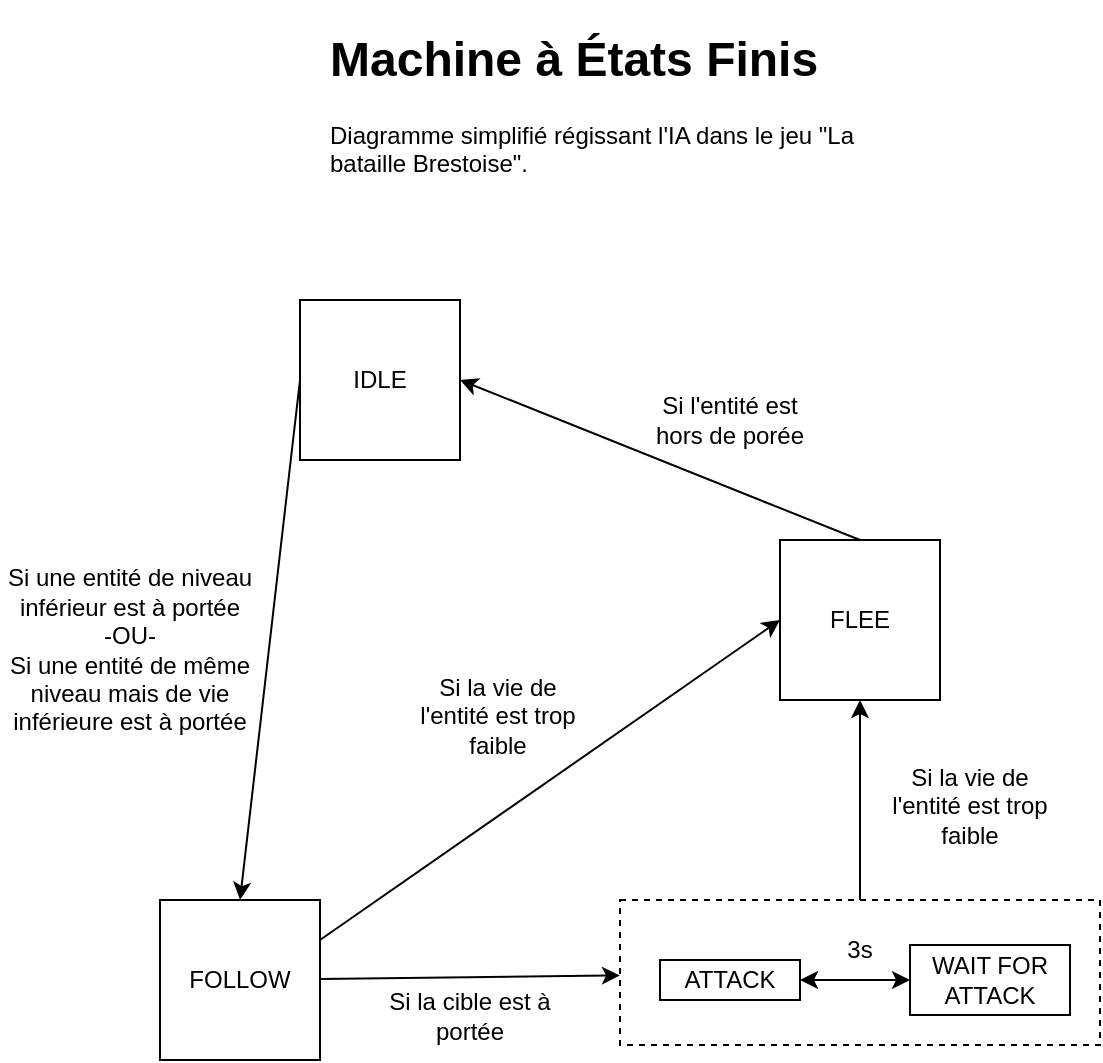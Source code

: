 <mxfile version="13.1.3">
    <diagram id="gc8rO6NBskWvziaDywRs" name="Page-1">
        <mxGraphModel dx="948" dy="530" grid="1" gridSize="10" guides="1" tooltips="1" connect="1" arrows="1" fold="1" page="1" pageScale="1" pageWidth="827" pageHeight="1169" math="0" shadow="0">
            <root>
                <mxCell id="0"/>
                <mxCell id="1" parent="0"/>
                <mxCell id="XBtnYQ4Ljbl5P8EdUtOO-1" value="&lt;div&gt;IDLE&lt;/div&gt;" style="whiteSpace=wrap;html=1;aspect=fixed;" parent="1" vertex="1">
                    <mxGeometry x="270" y="220" width="80" height="80" as="geometry"/>
                </mxCell>
                <mxCell id="XBtnYQ4Ljbl5P8EdUtOO-2" value="FOLLOW" style="whiteSpace=wrap;html=1;aspect=fixed;" parent="1" vertex="1">
                    <mxGeometry x="200" y="520" width="80" height="80" as="geometry"/>
                </mxCell>
                <mxCell id="XBtnYQ4Ljbl5P8EdUtOO-4" value="FLEE" style="whiteSpace=wrap;html=1;aspect=fixed;" parent="1" vertex="1">
                    <mxGeometry x="510" y="340" width="80" height="80" as="geometry"/>
                </mxCell>
                <mxCell id="XBtnYQ4Ljbl5P8EdUtOO-6" value="" style="endArrow=classic;html=1;exitX=0;exitY=0.5;exitDx=0;exitDy=0;entryX=0.5;entryY=0;entryDx=0;entryDy=0;" parent="1" source="XBtnYQ4Ljbl5P8EdUtOO-1" target="XBtnYQ4Ljbl5P8EdUtOO-2" edge="1">
                    <mxGeometry width="50" height="50" relative="1" as="geometry">
                        <mxPoint x="390" y="420" as="sourcePoint"/>
                        <mxPoint x="440" y="370" as="targetPoint"/>
                    </mxGeometry>
                </mxCell>
                <mxCell id="XBtnYQ4Ljbl5P8EdUtOO-7" value="" style="endArrow=classic;html=1;" parent="1" source="XBtnYQ4Ljbl5P8EdUtOO-2" target="12" edge="1">
                    <mxGeometry width="50" height="50" relative="1" as="geometry">
                        <mxPoint x="250" y="530" as="sourcePoint"/>
                        <mxPoint x="470" y="560" as="targetPoint"/>
                    </mxGeometry>
                </mxCell>
                <mxCell id="XBtnYQ4Ljbl5P8EdUtOO-8" value="" style="endArrow=classic;html=1;exitX=1;exitY=0.25;exitDx=0;exitDy=0;entryX=0;entryY=0.5;entryDx=0;entryDy=0;" parent="1" source="XBtnYQ4Ljbl5P8EdUtOO-2" target="XBtnYQ4Ljbl5P8EdUtOO-4" edge="1">
                    <mxGeometry width="50" height="50" relative="1" as="geometry">
                        <mxPoint x="390" y="420" as="sourcePoint"/>
                        <mxPoint x="440" y="370" as="targetPoint"/>
                    </mxGeometry>
                </mxCell>
                <mxCell id="XBtnYQ4Ljbl5P8EdUtOO-10" value="" style="endArrow=classic;html=1;entryX=0.5;entryY=1;entryDx=0;entryDy=0;exitX=0.5;exitY=0;exitDx=0;exitDy=0;" parent="1" source="12" target="XBtnYQ4Ljbl5P8EdUtOO-4" edge="1">
                    <mxGeometry width="50" height="50" relative="1" as="geometry">
                        <mxPoint x="550" y="490" as="sourcePoint"/>
                        <mxPoint x="630" y="480" as="targetPoint"/>
                    </mxGeometry>
                </mxCell>
                <mxCell id="XBtnYQ4Ljbl5P8EdUtOO-11" value="&lt;h1&gt;Machine à États Finis&lt;br&gt;&lt;/h1&gt;&lt;p&gt;Diagramme simplifié régissant l'IA dans le jeu &quot;La bataille Brestoise&quot;.&lt;/p&gt;" style="text;html=1;strokeColor=none;fillColor=none;spacing=5;spacingTop=-20;whiteSpace=wrap;overflow=hidden;rounded=0;" parent="1" vertex="1">
                    <mxGeometry x="280" y="80" width="295" height="120" as="geometry"/>
                </mxCell>
                <mxCell id="XBtnYQ4Ljbl5P8EdUtOO-12" value="Si une entité de niveau inférieur est à portée&lt;br&gt;-OU-&lt;br&gt;Si une entité de même niveau mais de vie inférieure est à portée" style="text;html=1;strokeColor=none;fillColor=none;align=center;verticalAlign=middle;whiteSpace=wrap;rounded=0;" parent="1" vertex="1">
                    <mxGeometry x="120" y="330" width="130" height="130" as="geometry"/>
                </mxCell>
                <mxCell id="2" value="Si l'entité est hors de porée" style="text;html=1;strokeColor=none;fillColor=none;align=center;verticalAlign=middle;whiteSpace=wrap;rounded=0;" vertex="1" parent="1">
                    <mxGeometry x="440" y="260" width="90" height="40" as="geometry"/>
                </mxCell>
                <mxCell id="8" value="" style="endArrow=classic;html=1;exitX=0.5;exitY=0;exitDx=0;exitDy=0;entryX=1;entryY=0.5;entryDx=0;entryDy=0;" edge="1" parent="1" source="XBtnYQ4Ljbl5P8EdUtOO-4" target="XBtnYQ4Ljbl5P8EdUtOO-1">
                    <mxGeometry width="50" height="50" relative="1" as="geometry">
                        <mxPoint x="490" y="470" as="sourcePoint"/>
                        <mxPoint x="540" y="420" as="targetPoint"/>
                    </mxGeometry>
                </mxCell>
                <mxCell id="9" value="Si la cible est à portée" style="text;html=1;strokeColor=none;fillColor=none;align=center;verticalAlign=middle;whiteSpace=wrap;rounded=0;" vertex="1" parent="1">
                    <mxGeometry x="310" y="555" width="90" height="45" as="geometry"/>
                </mxCell>
                <mxCell id="10" value="Si la vie de l'entité est trop faible" style="text;html=1;strokeColor=none;fillColor=none;align=center;verticalAlign=middle;whiteSpace=wrap;rounded=0;" vertex="1" parent="1">
                    <mxGeometry x="560" y="450" width="90" height="45" as="geometry"/>
                </mxCell>
                <mxCell id="11" value="Si la vie de l'entité est trop faible" style="text;html=1;strokeColor=none;fillColor=none;align=center;verticalAlign=middle;whiteSpace=wrap;rounded=0;" vertex="1" parent="1">
                    <mxGeometry x="324" y="405" width="90" height="45" as="geometry"/>
                </mxCell>
                <mxCell id="12" value="" style="rounded=0;whiteSpace=wrap;html=1;dashed=1;" vertex="1" parent="1">
                    <mxGeometry x="430" y="520" width="240" height="72.5" as="geometry"/>
                </mxCell>
                <mxCell id="14" value="ATTACK" style="rounded=0;whiteSpace=wrap;html=1;" vertex="1" parent="1">
                    <mxGeometry x="450" y="550" width="70" height="20" as="geometry"/>
                </mxCell>
                <mxCell id="15" value="WAIT FOR ATTACK" style="rounded=0;whiteSpace=wrap;html=1;" vertex="1" parent="1">
                    <mxGeometry x="575" y="542.5" width="80" height="35" as="geometry"/>
                </mxCell>
                <mxCell id="18" value="" style="endArrow=classic;html=1;entryX=0;entryY=0.5;entryDx=0;entryDy=0;exitX=1;exitY=0.5;exitDx=0;exitDy=0;startArrow=classic;startFill=1;" edge="1" parent="1" source="14" target="15">
                    <mxGeometry width="50" height="50" relative="1" as="geometry">
                        <mxPoint x="440" y="545" as="sourcePoint"/>
                        <mxPoint x="490" y="495" as="targetPoint"/>
                    </mxGeometry>
                </mxCell>
                <mxCell id="19" value="3s" style="text;html=1;strokeColor=none;fillColor=none;align=center;verticalAlign=middle;whiteSpace=wrap;rounded=0;" vertex="1" parent="1">
                    <mxGeometry x="530" y="535" width="40" height="20" as="geometry"/>
                </mxCell>
            </root>
        </mxGraphModel>
    </diagram>
</mxfile>